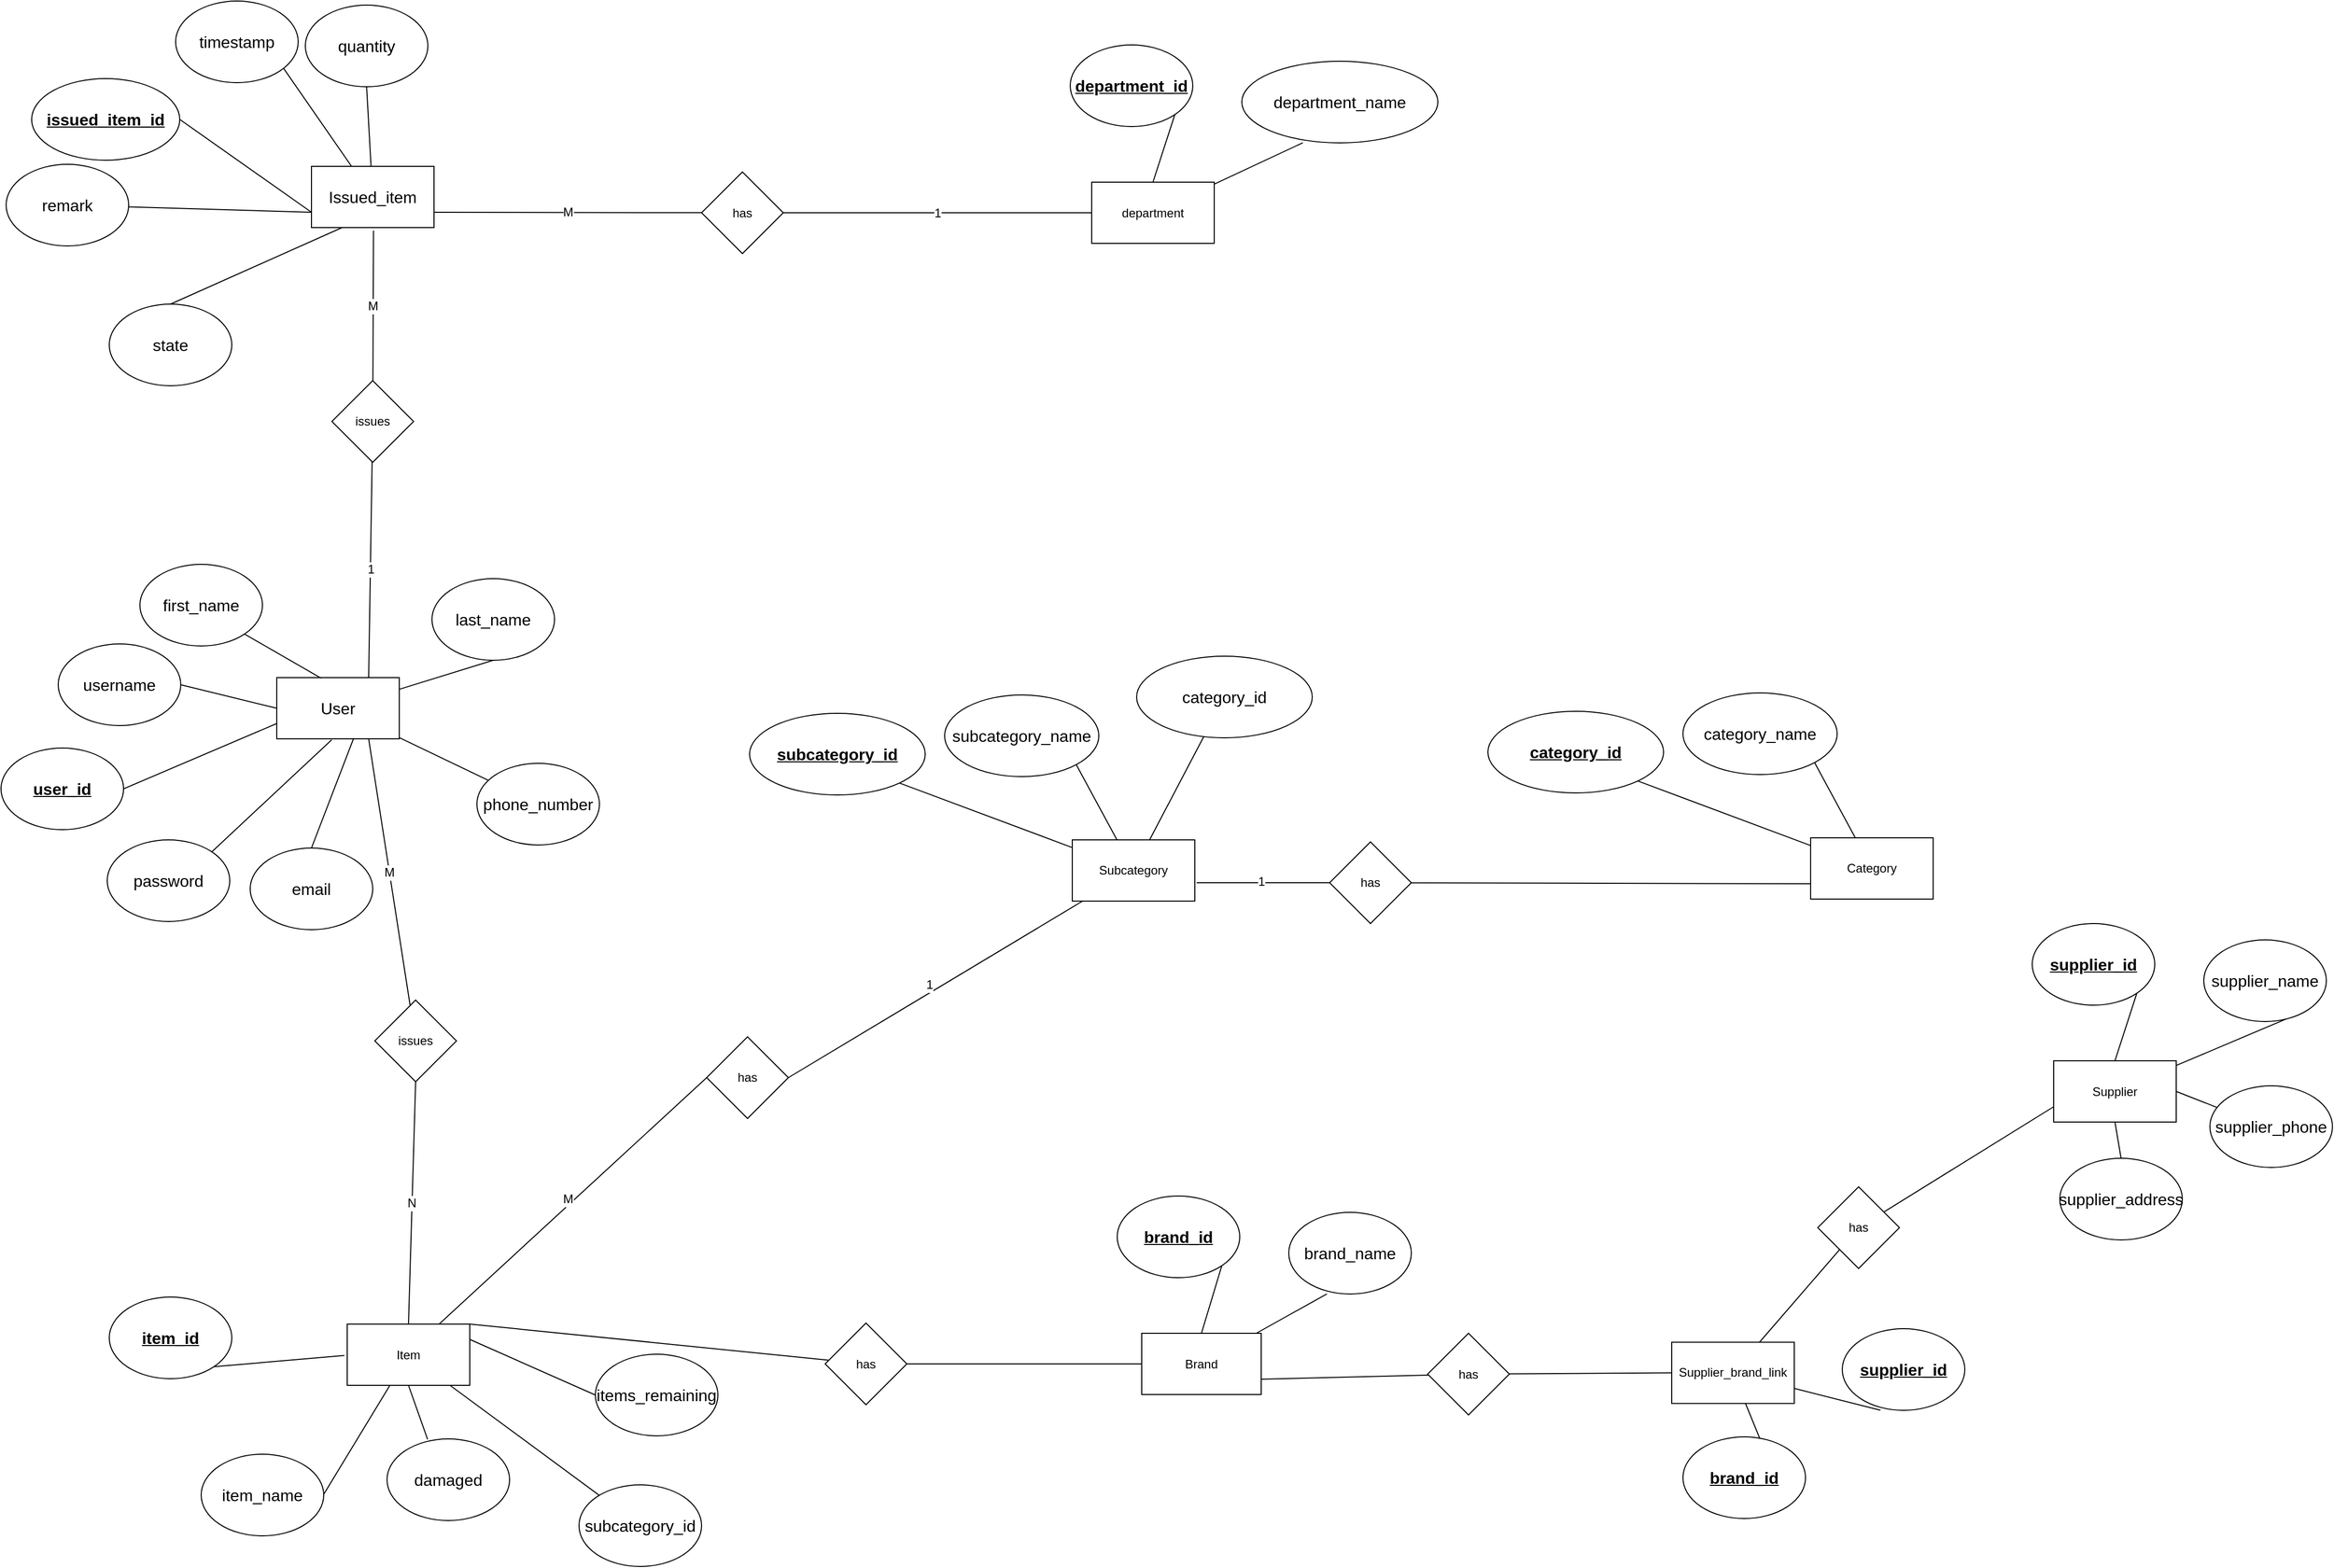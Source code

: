 <mxfile version="21.7.4" type="device">
  <diagram name="Page-1" id="1UvbDsuRzjQ0RWcPIdua">
    <mxGraphModel dx="4385" dy="2916" grid="0" gridSize="10" guides="1" tooltips="1" connect="1" arrows="1" fold="1" page="0" pageScale="1" pageWidth="1169" pageHeight="827" math="0" shadow="0">
      <root>
        <mxCell id="0" />
        <mxCell id="1" parent="0" />
        <mxCell id="domzT1zZ1_tL1zmpYCiZ-99" value="M" style="edgeStyle=none;shape=connector;curved=1;rounded=0;orthogonalLoop=1;jettySize=auto;html=1;exitX=0.75;exitY=1;exitDx=0;exitDy=0;labelBackgroundColor=default;strokeColor=default;fontFamily=Helvetica;fontSize=12;fontColor=default;endArrow=none;endFill=0;startSize=8;endSize=8;" edge="1" parent="1" source="2c8IHYr0CZLpdcVPcbY--1" target="domzT1zZ1_tL1zmpYCiZ-98">
          <mxGeometry relative="1" as="geometry" />
        </mxCell>
        <mxCell id="2c8IHYr0CZLpdcVPcbY--1" value="User" style="rounded=0;whiteSpace=wrap;html=1;fontSize=16;" parent="1" vertex="1">
          <mxGeometry x="-710" y="-301" width="120" height="60" as="geometry" />
        </mxCell>
        <mxCell id="2c8IHYr0CZLpdcVPcbY--11" style="edgeStyle=none;curved=1;rounded=0;orthogonalLoop=1;jettySize=auto;html=1;exitX=1;exitY=0.5;exitDx=0;exitDy=0;entryX=0;entryY=0.75;entryDx=0;entryDy=0;fontSize=12;startSize=8;endSize=8;endArrow=none;endFill=0;" parent="1" source="2c8IHYr0CZLpdcVPcbY--2" target="2c8IHYr0CZLpdcVPcbY--1" edge="1">
          <mxGeometry relative="1" as="geometry" />
        </mxCell>
        <mxCell id="2c8IHYr0CZLpdcVPcbY--2" value="&lt;u&gt;&lt;b&gt;user_id&lt;/b&gt;&lt;/u&gt;" style="ellipse;whiteSpace=wrap;html=1;fontSize=16;" parent="1" vertex="1">
          <mxGeometry x="-980" y="-232" width="120" height="80" as="geometry" />
        </mxCell>
        <mxCell id="2c8IHYr0CZLpdcVPcbY--10" style="edgeStyle=none;curved=1;rounded=0;orthogonalLoop=1;jettySize=auto;html=1;exitX=1;exitY=0.5;exitDx=0;exitDy=0;entryX=0;entryY=0.5;entryDx=0;entryDy=0;fontSize=12;startSize=8;endSize=8;endArrow=none;endFill=0;" parent="1" source="2c8IHYr0CZLpdcVPcbY--3" target="2c8IHYr0CZLpdcVPcbY--1" edge="1">
          <mxGeometry relative="1" as="geometry" />
        </mxCell>
        <mxCell id="2c8IHYr0CZLpdcVPcbY--3" value="username" style="ellipse;whiteSpace=wrap;html=1;fontSize=16;" parent="1" vertex="1">
          <mxGeometry x="-924" y="-334" width="120" height="80" as="geometry" />
        </mxCell>
        <mxCell id="2c8IHYr0CZLpdcVPcbY--15" style="edgeStyle=none;shape=connector;curved=1;rounded=0;orthogonalLoop=1;jettySize=auto;html=1;exitX=1;exitY=1;exitDx=0;exitDy=0;entryX=0.362;entryY=0.01;entryDx=0;entryDy=0;entryPerimeter=0;labelBackgroundColor=default;strokeColor=default;fontFamily=Helvetica;fontSize=12;fontColor=default;endArrow=none;endFill=0;startSize=8;endSize=8;" parent="1" source="2c8IHYr0CZLpdcVPcbY--4" target="2c8IHYr0CZLpdcVPcbY--1" edge="1">
          <mxGeometry relative="1" as="geometry" />
        </mxCell>
        <mxCell id="2c8IHYr0CZLpdcVPcbY--4" value="first_name" style="ellipse;whiteSpace=wrap;html=1;fontSize=16;" parent="1" vertex="1">
          <mxGeometry x="-844" y="-412" width="120" height="80" as="geometry" />
        </mxCell>
        <mxCell id="2c8IHYr0CZLpdcVPcbY--16" style="edgeStyle=none;shape=connector;curved=1;rounded=0;orthogonalLoop=1;jettySize=auto;html=1;exitX=0.5;exitY=1;exitDx=0;exitDy=0;labelBackgroundColor=default;strokeColor=default;fontFamily=Helvetica;fontSize=12;fontColor=default;endArrow=none;endFill=0;startSize=8;endSize=8;" parent="1" source="2c8IHYr0CZLpdcVPcbY--5" target="2c8IHYr0CZLpdcVPcbY--1" edge="1">
          <mxGeometry relative="1" as="geometry" />
        </mxCell>
        <mxCell id="2c8IHYr0CZLpdcVPcbY--5" value="last_name" style="ellipse;whiteSpace=wrap;html=1;fontSize=16;" parent="1" vertex="1">
          <mxGeometry x="-558" y="-398" width="120" height="80" as="geometry" />
        </mxCell>
        <mxCell id="2c8IHYr0CZLpdcVPcbY--12" style="edgeStyle=none;shape=connector;curved=1;rounded=0;orthogonalLoop=1;jettySize=auto;html=1;exitX=1;exitY=0;exitDx=0;exitDy=0;entryX=0.448;entryY=1.016;entryDx=0;entryDy=0;entryPerimeter=0;labelBackgroundColor=default;strokeColor=default;fontFamily=Helvetica;fontSize=12;fontColor=default;endArrow=none;endFill=0;startSize=8;endSize=8;" parent="1" source="2c8IHYr0CZLpdcVPcbY--6" target="2c8IHYr0CZLpdcVPcbY--1" edge="1">
          <mxGeometry relative="1" as="geometry" />
        </mxCell>
        <mxCell id="2c8IHYr0CZLpdcVPcbY--6" value="password" style="ellipse;whiteSpace=wrap;html=1;fontSize=16;" parent="1" vertex="1">
          <mxGeometry x="-876" y="-142" width="120" height="80" as="geometry" />
        </mxCell>
        <mxCell id="2c8IHYr0CZLpdcVPcbY--13" style="edgeStyle=none;shape=connector;curved=1;rounded=0;orthogonalLoop=1;jettySize=auto;html=1;exitX=0.5;exitY=0;exitDx=0;exitDy=0;entryX=0.628;entryY=0.988;entryDx=0;entryDy=0;entryPerimeter=0;labelBackgroundColor=default;strokeColor=default;fontFamily=Helvetica;fontSize=12;fontColor=default;endArrow=none;endFill=0;startSize=8;endSize=8;" parent="1" source="2c8IHYr0CZLpdcVPcbY--7" target="2c8IHYr0CZLpdcVPcbY--1" edge="1">
          <mxGeometry relative="1" as="geometry" />
        </mxCell>
        <mxCell id="2c8IHYr0CZLpdcVPcbY--7" value="email" style="ellipse;whiteSpace=wrap;html=1;fontSize=16;" parent="1" vertex="1">
          <mxGeometry x="-736" y="-134" width="120" height="80" as="geometry" />
        </mxCell>
        <mxCell id="2c8IHYr0CZLpdcVPcbY--14" style="edgeStyle=none;shape=connector;curved=1;rounded=0;orthogonalLoop=1;jettySize=auto;html=1;labelBackgroundColor=default;strokeColor=default;fontFamily=Helvetica;fontSize=12;fontColor=default;endArrow=none;endFill=0;startSize=8;endSize=8;" parent="1" source="2c8IHYr0CZLpdcVPcbY--8" target="2c8IHYr0CZLpdcVPcbY--1" edge="1">
          <mxGeometry relative="1" as="geometry" />
        </mxCell>
        <mxCell id="2c8IHYr0CZLpdcVPcbY--8" value="phone_number" style="ellipse;whiteSpace=wrap;html=1;fontSize=16;" parent="1" vertex="1">
          <mxGeometry x="-514" y="-217" width="120" height="80" as="geometry" />
        </mxCell>
        <mxCell id="domzT1zZ1_tL1zmpYCiZ-20" style="edgeStyle=none;curved=1;rounded=0;orthogonalLoop=1;jettySize=auto;html=1;exitX=0;exitY=0.75;exitDx=0;exitDy=0;fontSize=12;startSize=8;endSize=8;endArrow=none;endFill=0;" edge="1" parent="1" source="domzT1zZ1_tL1zmpYCiZ-1" target="domzT1zZ1_tL1zmpYCiZ-17">
          <mxGeometry relative="1" as="geometry" />
        </mxCell>
        <mxCell id="domzT1zZ1_tL1zmpYCiZ-1" value="Issued_item" style="rounded=0;whiteSpace=wrap;html=1;fontSize=16;" vertex="1" parent="1">
          <mxGeometry x="-676" y="-802" width="120" height="60" as="geometry" />
        </mxCell>
        <mxCell id="domzT1zZ1_tL1zmpYCiZ-2" style="edgeStyle=none;curved=1;rounded=0;orthogonalLoop=1;jettySize=auto;html=1;exitX=1;exitY=0.5;exitDx=0;exitDy=0;entryX=0;entryY=0.75;entryDx=0;entryDy=0;fontSize=12;startSize=8;endSize=8;endArrow=none;endFill=0;" edge="1" parent="1" source="domzT1zZ1_tL1zmpYCiZ-3" target="domzT1zZ1_tL1zmpYCiZ-1">
          <mxGeometry relative="1" as="geometry" />
        </mxCell>
        <mxCell id="domzT1zZ1_tL1zmpYCiZ-3" value="issued_item_id" style="ellipse;whiteSpace=wrap;html=1;fontSize=16;fontStyle=5" vertex="1" parent="1">
          <mxGeometry x="-950" y="-888" width="145" height="80" as="geometry" />
        </mxCell>
        <mxCell id="domzT1zZ1_tL1zmpYCiZ-8" style="edgeStyle=none;shape=connector;curved=1;rounded=0;orthogonalLoop=1;jettySize=auto;html=1;exitX=0.5;exitY=1;exitDx=0;exitDy=0;labelBackgroundColor=default;strokeColor=default;fontFamily=Helvetica;fontSize=12;fontColor=default;endArrow=none;endFill=0;startSize=8;endSize=8;" edge="1" parent="1" source="domzT1zZ1_tL1zmpYCiZ-9" target="domzT1zZ1_tL1zmpYCiZ-1">
          <mxGeometry relative="1" as="geometry" />
        </mxCell>
        <mxCell id="domzT1zZ1_tL1zmpYCiZ-9" value="quantity" style="ellipse;whiteSpace=wrap;html=1;fontSize=16;" vertex="1" parent="1">
          <mxGeometry x="-682" y="-960" width="120" height="80" as="geometry" />
        </mxCell>
        <mxCell id="domzT1zZ1_tL1zmpYCiZ-23" style="edgeStyle=none;shape=connector;curved=1;rounded=0;orthogonalLoop=1;jettySize=auto;html=1;exitX=0.5;exitY=0;exitDx=0;exitDy=0;labelBackgroundColor=default;strokeColor=default;fontFamily=Helvetica;fontSize=12;fontColor=default;endArrow=none;endFill=0;startSize=8;endSize=8;" edge="1" parent="1" source="domzT1zZ1_tL1zmpYCiZ-16" target="domzT1zZ1_tL1zmpYCiZ-1">
          <mxGeometry relative="1" as="geometry">
            <mxPoint x="-472.526" y="-717.5" as="targetPoint" />
          </mxGeometry>
        </mxCell>
        <mxCell id="domzT1zZ1_tL1zmpYCiZ-16" value="timestamp" style="ellipse;whiteSpace=wrap;html=1;fontSize=16;" vertex="1" parent="1">
          <mxGeometry x="-809" y="-964" width="120" height="80" as="geometry" />
        </mxCell>
        <mxCell id="domzT1zZ1_tL1zmpYCiZ-17" value="remark" style="ellipse;whiteSpace=wrap;html=1;fontSize=16;" vertex="1" parent="1">
          <mxGeometry x="-975" y="-804" width="120" height="80" as="geometry" />
        </mxCell>
        <mxCell id="domzT1zZ1_tL1zmpYCiZ-22" style="edgeStyle=none;shape=connector;curved=1;rounded=0;orthogonalLoop=1;jettySize=auto;html=1;exitX=0.5;exitY=0;exitDx=0;exitDy=0;labelBackgroundColor=default;strokeColor=default;fontFamily=Helvetica;fontSize=12;fontColor=default;endArrow=none;endFill=0;startSize=8;endSize=8;entryX=0.25;entryY=1;entryDx=0;entryDy=0;" edge="1" parent="1" source="domzT1zZ1_tL1zmpYCiZ-19" target="domzT1zZ1_tL1zmpYCiZ-1">
          <mxGeometry relative="1" as="geometry">
            <mxPoint x="-511.211" y="-717.5" as="targetPoint" />
          </mxGeometry>
        </mxCell>
        <mxCell id="domzT1zZ1_tL1zmpYCiZ-19" value="state" style="ellipse;whiteSpace=wrap;html=1;fontSize=16;" vertex="1" parent="1">
          <mxGeometry x="-874" y="-667" width="120" height="80" as="geometry" />
        </mxCell>
        <mxCell id="domzT1zZ1_tL1zmpYCiZ-92" style="edgeStyle=none;shape=connector;curved=1;rounded=0;orthogonalLoop=1;jettySize=auto;html=1;exitX=0.5;exitY=1;exitDx=0;exitDy=0;entryX=0.331;entryY=0.006;entryDx=0;entryDy=0;entryPerimeter=0;labelBackgroundColor=default;strokeColor=default;fontFamily=Helvetica;fontSize=12;fontColor=default;endArrow=none;endFill=0;startSize=8;endSize=8;" edge="1" parent="1" source="domzT1zZ1_tL1zmpYCiZ-27" target="domzT1zZ1_tL1zmpYCiZ-91">
          <mxGeometry relative="1" as="geometry" />
        </mxCell>
        <mxCell id="domzT1zZ1_tL1zmpYCiZ-102" style="edgeStyle=none;shape=connector;curved=1;rounded=0;orthogonalLoop=1;jettySize=auto;html=1;exitX=0.75;exitY=0;exitDx=0;exitDy=0;entryX=0;entryY=0.5;entryDx=0;entryDy=0;labelBackgroundColor=default;strokeColor=default;fontFamily=Helvetica;fontSize=12;fontColor=default;endArrow=none;endFill=0;startSize=8;endSize=8;" edge="1" parent="1" source="domzT1zZ1_tL1zmpYCiZ-27" target="domzT1zZ1_tL1zmpYCiZ-101">
          <mxGeometry relative="1" as="geometry" />
        </mxCell>
        <mxCell id="domzT1zZ1_tL1zmpYCiZ-137" value="M" style="edgeLabel;html=1;align=center;verticalAlign=middle;resizable=0;points=[];fontSize=12;fontFamily=Helvetica;fontColor=default;" vertex="1" connectable="0" parent="domzT1zZ1_tL1zmpYCiZ-102">
          <mxGeometry x="-0.019" y="5" relative="1" as="geometry">
            <mxPoint as="offset" />
          </mxGeometry>
        </mxCell>
        <mxCell id="domzT1zZ1_tL1zmpYCiZ-27" value="Item" style="rounded=0;whiteSpace=wrap;html=1;fontFamily=Helvetica;fontSize=12;fontColor=default;" vertex="1" parent="1">
          <mxGeometry x="-641" y="332.5" width="120" height="60" as="geometry" />
        </mxCell>
        <mxCell id="domzT1zZ1_tL1zmpYCiZ-32" style="edgeStyle=none;shape=connector;curved=1;rounded=0;orthogonalLoop=1;jettySize=auto;html=1;exitX=1;exitY=1;exitDx=0;exitDy=0;labelBackgroundColor=default;strokeColor=default;fontFamily=Helvetica;fontSize=12;fontColor=default;endArrow=none;endFill=0;startSize=8;endSize=8;" edge="1" parent="1" source="domzT1zZ1_tL1zmpYCiZ-28">
          <mxGeometry relative="1" as="geometry">
            <mxPoint x="-643.772" y="363.221" as="targetPoint" />
          </mxGeometry>
        </mxCell>
        <mxCell id="domzT1zZ1_tL1zmpYCiZ-28" value="item_id" style="ellipse;whiteSpace=wrap;html=1;fontSize=16;fontStyle=5" vertex="1" parent="1">
          <mxGeometry x="-874" y="306" width="120" height="80" as="geometry" />
        </mxCell>
        <mxCell id="domzT1zZ1_tL1zmpYCiZ-33" style="edgeStyle=none;shape=connector;curved=1;rounded=0;orthogonalLoop=1;jettySize=auto;html=1;exitX=1;exitY=1;exitDx=0;exitDy=0;labelBackgroundColor=default;strokeColor=default;fontFamily=Helvetica;fontSize=12;fontColor=default;endArrow=none;endFill=0;startSize=8;endSize=8;" edge="1" parent="1" source="domzT1zZ1_tL1zmpYCiZ-29" target="domzT1zZ1_tL1zmpYCiZ-27">
          <mxGeometry relative="1" as="geometry" />
        </mxCell>
        <mxCell id="domzT1zZ1_tL1zmpYCiZ-29" value="item_name" style="ellipse;whiteSpace=wrap;html=1;fontSize=16;" vertex="1" parent="1">
          <mxGeometry x="-784" y="460" width="120" height="80" as="geometry" />
        </mxCell>
        <mxCell id="domzT1zZ1_tL1zmpYCiZ-34" value="" style="edgeStyle=none;shape=connector;curved=1;rounded=0;orthogonalLoop=1;jettySize=auto;html=1;labelBackgroundColor=default;strokeColor=default;fontFamily=Helvetica;fontSize=12;fontColor=default;endArrow=none;endFill=0;startSize=8;endSize=8;" edge="1" parent="1" source="domzT1zZ1_tL1zmpYCiZ-30" target="domzT1zZ1_tL1zmpYCiZ-27">
          <mxGeometry relative="1" as="geometry" />
        </mxCell>
        <mxCell id="domzT1zZ1_tL1zmpYCiZ-30" value="subcategory_id" style="ellipse;whiteSpace=wrap;html=1;fontSize=16;" vertex="1" parent="1">
          <mxGeometry x="-414" y="490" width="120" height="80" as="geometry" />
        </mxCell>
        <mxCell id="domzT1zZ1_tL1zmpYCiZ-35" style="edgeStyle=none;shape=connector;curved=1;rounded=0;orthogonalLoop=1;jettySize=auto;html=1;exitX=0;exitY=0.5;exitDx=0;exitDy=0;entryX=1;entryY=0.25;entryDx=0;entryDy=0;labelBackgroundColor=default;strokeColor=default;fontFamily=Helvetica;fontSize=12;fontColor=default;endArrow=none;endFill=0;startSize=8;endSize=8;" edge="1" parent="1" source="domzT1zZ1_tL1zmpYCiZ-31" target="domzT1zZ1_tL1zmpYCiZ-27">
          <mxGeometry relative="1" as="geometry" />
        </mxCell>
        <mxCell id="domzT1zZ1_tL1zmpYCiZ-31" value="items_remaining" style="ellipse;whiteSpace=wrap;html=1;fontSize=16;" vertex="1" parent="1">
          <mxGeometry x="-398" y="362" width="120" height="80" as="geometry" />
        </mxCell>
        <mxCell id="domzT1zZ1_tL1zmpYCiZ-108" style="edgeStyle=none;shape=connector;curved=1;rounded=0;orthogonalLoop=1;jettySize=auto;html=1;entryX=1;entryY=0.5;entryDx=0;entryDy=0;labelBackgroundColor=default;strokeColor=default;fontFamily=Helvetica;fontSize=12;fontColor=default;endArrow=none;endFill=0;startSize=8;endSize=8;" edge="1" parent="1" source="domzT1zZ1_tL1zmpYCiZ-36" target="domzT1zZ1_tL1zmpYCiZ-107">
          <mxGeometry relative="1" as="geometry" />
        </mxCell>
        <mxCell id="domzT1zZ1_tL1zmpYCiZ-36" value="Brand" style="rounded=0;whiteSpace=wrap;html=1;fontFamily=Helvetica;fontSize=12;fontColor=default;" vertex="1" parent="1">
          <mxGeometry x="137" y="341.5" width="117" height="60" as="geometry" />
        </mxCell>
        <mxCell id="domzT1zZ1_tL1zmpYCiZ-37" style="edgeStyle=none;shape=connector;curved=1;rounded=0;orthogonalLoop=1;jettySize=auto;html=1;exitX=1;exitY=1;exitDx=0;exitDy=0;labelBackgroundColor=default;strokeColor=default;fontFamily=Helvetica;fontSize=12;fontColor=default;endArrow=none;endFill=0;startSize=8;endSize=8;entryX=0.5;entryY=0;entryDx=0;entryDy=0;" edge="1" parent="1" source="domzT1zZ1_tL1zmpYCiZ-38" target="domzT1zZ1_tL1zmpYCiZ-36">
          <mxGeometry relative="1" as="geometry">
            <mxPoint x="131.228" y="372.221" as="targetPoint" />
          </mxGeometry>
        </mxCell>
        <mxCell id="domzT1zZ1_tL1zmpYCiZ-38" value="brand_id" style="ellipse;whiteSpace=wrap;html=1;fontSize=16;fontStyle=5" vertex="1" parent="1">
          <mxGeometry x="113" y="207" width="120" height="80" as="geometry" />
        </mxCell>
        <mxCell id="domzT1zZ1_tL1zmpYCiZ-39" style="edgeStyle=none;shape=connector;curved=1;rounded=0;orthogonalLoop=1;jettySize=auto;html=1;exitX=0.311;exitY=0.999;exitDx=0;exitDy=0;labelBackgroundColor=default;strokeColor=default;fontFamily=Helvetica;fontSize=12;fontColor=default;endArrow=none;endFill=0;startSize=8;endSize=8;exitPerimeter=0;" edge="1" parent="1" source="domzT1zZ1_tL1zmpYCiZ-40" target="domzT1zZ1_tL1zmpYCiZ-36">
          <mxGeometry relative="1" as="geometry" />
        </mxCell>
        <mxCell id="domzT1zZ1_tL1zmpYCiZ-40" value="brand_name" style="ellipse;whiteSpace=wrap;html=1;fontSize=16;" vertex="1" parent="1">
          <mxGeometry x="281" y="223" width="120" height="80" as="geometry" />
        </mxCell>
        <mxCell id="domzT1zZ1_tL1zmpYCiZ-57" style="edgeStyle=none;shape=connector;curved=1;rounded=0;orthogonalLoop=1;jettySize=auto;html=1;exitX=0.5;exitY=1;exitDx=0;exitDy=0;entryX=0.5;entryY=0;entryDx=0;entryDy=0;labelBackgroundColor=default;strokeColor=default;fontFamily=Helvetica;fontSize=12;fontColor=default;endArrow=none;endFill=0;startSize=8;endSize=8;" edge="1" parent="1" source="domzT1zZ1_tL1zmpYCiZ-45" target="domzT1zZ1_tL1zmpYCiZ-56">
          <mxGeometry relative="1" as="geometry" />
        </mxCell>
        <mxCell id="domzT1zZ1_tL1zmpYCiZ-58" style="edgeStyle=none;shape=connector;curved=1;rounded=0;orthogonalLoop=1;jettySize=auto;html=1;exitX=1;exitY=0.5;exitDx=0;exitDy=0;entryX=0.071;entryY=0.273;entryDx=0;entryDy=0;entryPerimeter=0;labelBackgroundColor=default;strokeColor=default;fontFamily=Helvetica;fontSize=12;fontColor=default;endArrow=none;endFill=0;startSize=8;endSize=8;" edge="1" parent="1" source="domzT1zZ1_tL1zmpYCiZ-45" target="domzT1zZ1_tL1zmpYCiZ-55">
          <mxGeometry relative="1" as="geometry" />
        </mxCell>
        <mxCell id="domzT1zZ1_tL1zmpYCiZ-45" value="Supplier" style="rounded=0;whiteSpace=wrap;html=1;fontFamily=Helvetica;fontSize=12;fontColor=default;" vertex="1" parent="1">
          <mxGeometry x="1030" y="74.5" width="120" height="60" as="geometry" />
        </mxCell>
        <mxCell id="domzT1zZ1_tL1zmpYCiZ-46" style="edgeStyle=none;shape=connector;curved=1;rounded=0;orthogonalLoop=1;jettySize=auto;html=1;exitX=1;exitY=1;exitDx=0;exitDy=0;labelBackgroundColor=default;strokeColor=default;fontFamily=Helvetica;fontSize=12;fontColor=default;endArrow=none;endFill=0;startSize=8;endSize=8;entryX=0.5;entryY=0;entryDx=0;entryDy=0;" edge="1" parent="1" source="domzT1zZ1_tL1zmpYCiZ-47" target="domzT1zZ1_tL1zmpYCiZ-45">
          <mxGeometry relative="1" as="geometry">
            <mxPoint x="1027.228" y="105.221" as="targetPoint" />
          </mxGeometry>
        </mxCell>
        <mxCell id="domzT1zZ1_tL1zmpYCiZ-47" value="supplier_id" style="ellipse;whiteSpace=wrap;html=1;fontSize=16;fontStyle=5" vertex="1" parent="1">
          <mxGeometry x="1009" y="-60" width="120" height="80" as="geometry" />
        </mxCell>
        <mxCell id="domzT1zZ1_tL1zmpYCiZ-48" style="edgeStyle=none;shape=connector;curved=1;rounded=0;orthogonalLoop=1;jettySize=auto;html=1;exitX=1;exitY=1;exitDx=0;exitDy=0;labelBackgroundColor=default;strokeColor=default;fontFamily=Helvetica;fontSize=12;fontColor=default;endArrow=none;endFill=0;startSize=8;endSize=8;" edge="1" parent="1" source="domzT1zZ1_tL1zmpYCiZ-49" target="domzT1zZ1_tL1zmpYCiZ-45">
          <mxGeometry relative="1" as="geometry" />
        </mxCell>
        <mxCell id="domzT1zZ1_tL1zmpYCiZ-49" value="supplier_name" style="ellipse;whiteSpace=wrap;html=1;fontSize=16;" vertex="1" parent="1">
          <mxGeometry x="1177" y="-44" width="120" height="80" as="geometry" />
        </mxCell>
        <mxCell id="domzT1zZ1_tL1zmpYCiZ-55" value="supplier_phone" style="ellipse;whiteSpace=wrap;html=1;fontSize=16;" vertex="1" parent="1">
          <mxGeometry x="1183" y="99" width="120" height="80" as="geometry" />
        </mxCell>
        <mxCell id="domzT1zZ1_tL1zmpYCiZ-56" value="supplier_address" style="ellipse;whiteSpace=wrap;html=1;fontSize=16;" vertex="1" parent="1">
          <mxGeometry x="1036" y="170" width="120" height="80" as="geometry" />
        </mxCell>
        <mxCell id="domzT1zZ1_tL1zmpYCiZ-60" value="Supplier_brand_link" style="rounded=0;whiteSpace=wrap;html=1;fontFamily=Helvetica;fontSize=12;fontColor=default;" vertex="1" parent="1">
          <mxGeometry x="656" y="350.25" width="120" height="60" as="geometry" />
        </mxCell>
        <mxCell id="domzT1zZ1_tL1zmpYCiZ-61" style="edgeStyle=none;shape=connector;curved=1;rounded=0;orthogonalLoop=1;jettySize=auto;html=1;exitX=1;exitY=1;exitDx=0;exitDy=0;labelBackgroundColor=default;strokeColor=default;fontFamily=Helvetica;fontSize=12;fontColor=default;endArrow=none;endFill=0;startSize=8;endSize=8;" edge="1" parent="1" source="domzT1zZ1_tL1zmpYCiZ-62" target="domzT1zZ1_tL1zmpYCiZ-60">
          <mxGeometry relative="1" as="geometry">
            <mxPoint x="646.228" y="380.971" as="targetPoint" />
          </mxGeometry>
        </mxCell>
        <mxCell id="domzT1zZ1_tL1zmpYCiZ-62" value="brand_id" style="ellipse;whiteSpace=wrap;html=1;fontSize=16;fontStyle=5" vertex="1" parent="1">
          <mxGeometry x="667" y="443" width="120" height="80" as="geometry" />
        </mxCell>
        <mxCell id="domzT1zZ1_tL1zmpYCiZ-63" style="edgeStyle=none;shape=connector;curved=1;rounded=0;orthogonalLoop=1;jettySize=auto;html=1;exitX=0.311;exitY=0.999;exitDx=0;exitDy=0;labelBackgroundColor=default;strokeColor=default;fontFamily=Helvetica;fontSize=12;fontColor=default;endArrow=none;endFill=0;startSize=8;endSize=8;exitPerimeter=0;" edge="1" parent="1" source="domzT1zZ1_tL1zmpYCiZ-64" target="domzT1zZ1_tL1zmpYCiZ-60">
          <mxGeometry relative="1" as="geometry" />
        </mxCell>
        <mxCell id="domzT1zZ1_tL1zmpYCiZ-64" value="&lt;u&gt;&lt;b&gt;supplier_id&lt;/b&gt;&lt;/u&gt;" style="ellipse;whiteSpace=wrap;html=1;fontSize=16;" vertex="1" parent="1">
          <mxGeometry x="823" y="337" width="120" height="80" as="geometry" />
        </mxCell>
        <mxCell id="domzT1zZ1_tL1zmpYCiZ-65" value="Subcategory" style="rounded=0;whiteSpace=wrap;html=1;fontFamily=Helvetica;fontSize=12;fontColor=default;" vertex="1" parent="1">
          <mxGeometry x="69" y="-142" width="120" height="60" as="geometry" />
        </mxCell>
        <mxCell id="domzT1zZ1_tL1zmpYCiZ-66" style="edgeStyle=none;shape=connector;curved=1;rounded=0;orthogonalLoop=1;jettySize=auto;html=1;exitX=1;exitY=1;exitDx=0;exitDy=0;labelBackgroundColor=default;strokeColor=default;fontFamily=Helvetica;fontSize=12;fontColor=default;endArrow=none;endFill=0;startSize=8;endSize=8;" edge="1" parent="1" source="domzT1zZ1_tL1zmpYCiZ-67" target="domzT1zZ1_tL1zmpYCiZ-65">
          <mxGeometry relative="1" as="geometry">
            <mxPoint x="66.228" y="-111.279" as="targetPoint" />
          </mxGeometry>
        </mxCell>
        <mxCell id="domzT1zZ1_tL1zmpYCiZ-67" value="subcategory_id" style="ellipse;whiteSpace=wrap;html=1;fontSize=16;fontStyle=5" vertex="1" parent="1">
          <mxGeometry x="-247" y="-266" width="172" height="80" as="geometry" />
        </mxCell>
        <mxCell id="domzT1zZ1_tL1zmpYCiZ-68" style="edgeStyle=none;shape=connector;curved=1;rounded=0;orthogonalLoop=1;jettySize=auto;html=1;exitX=1;exitY=1;exitDx=0;exitDy=0;labelBackgroundColor=default;strokeColor=default;fontFamily=Helvetica;fontSize=12;fontColor=default;endArrow=none;endFill=0;startSize=8;endSize=8;" edge="1" parent="1" source="domzT1zZ1_tL1zmpYCiZ-69" target="domzT1zZ1_tL1zmpYCiZ-65">
          <mxGeometry relative="1" as="geometry" />
        </mxCell>
        <mxCell id="domzT1zZ1_tL1zmpYCiZ-69" value="subcategory_name" style="ellipse;whiteSpace=wrap;html=1;fontSize=16;" vertex="1" parent="1">
          <mxGeometry x="-56" y="-284" width="151" height="80" as="geometry" />
        </mxCell>
        <mxCell id="domzT1zZ1_tL1zmpYCiZ-70" value="" style="edgeStyle=none;shape=connector;curved=1;rounded=0;orthogonalLoop=1;jettySize=auto;html=1;labelBackgroundColor=default;strokeColor=default;fontFamily=Helvetica;fontSize=12;fontColor=default;endArrow=none;endFill=0;startSize=8;endSize=8;" edge="1" parent="1" source="domzT1zZ1_tL1zmpYCiZ-71" target="domzT1zZ1_tL1zmpYCiZ-65">
          <mxGeometry relative="1" as="geometry" />
        </mxCell>
        <mxCell id="domzT1zZ1_tL1zmpYCiZ-71" value="category_id" style="ellipse;whiteSpace=wrap;html=1;fontSize=16;" vertex="1" parent="1">
          <mxGeometry x="132" y="-322" width="172" height="80" as="geometry" />
        </mxCell>
        <mxCell id="domzT1zZ1_tL1zmpYCiZ-81" value="Category" style="rounded=0;whiteSpace=wrap;html=1;fontFamily=Helvetica;fontSize=12;fontColor=default;" vertex="1" parent="1">
          <mxGeometry x="792" y="-144" width="120" height="60" as="geometry" />
        </mxCell>
        <mxCell id="domzT1zZ1_tL1zmpYCiZ-82" style="edgeStyle=none;shape=connector;curved=1;rounded=0;orthogonalLoop=1;jettySize=auto;html=1;exitX=1;exitY=1;exitDx=0;exitDy=0;labelBackgroundColor=default;strokeColor=default;fontFamily=Helvetica;fontSize=12;fontColor=default;endArrow=none;endFill=0;startSize=8;endSize=8;" edge="1" parent="1" source="domzT1zZ1_tL1zmpYCiZ-83" target="domzT1zZ1_tL1zmpYCiZ-81">
          <mxGeometry relative="1" as="geometry">
            <mxPoint x="789.228" y="-113.279" as="targetPoint" />
          </mxGeometry>
        </mxCell>
        <mxCell id="domzT1zZ1_tL1zmpYCiZ-83" value="category_id" style="ellipse;whiteSpace=wrap;html=1;fontSize=16;fontStyle=5" vertex="1" parent="1">
          <mxGeometry x="476" y="-268" width="172" height="80" as="geometry" />
        </mxCell>
        <mxCell id="domzT1zZ1_tL1zmpYCiZ-84" style="edgeStyle=none;shape=connector;curved=1;rounded=0;orthogonalLoop=1;jettySize=auto;html=1;exitX=1;exitY=1;exitDx=0;exitDy=0;labelBackgroundColor=default;strokeColor=default;fontFamily=Helvetica;fontSize=12;fontColor=default;endArrow=none;endFill=0;startSize=8;endSize=8;" edge="1" parent="1" source="domzT1zZ1_tL1zmpYCiZ-85" target="domzT1zZ1_tL1zmpYCiZ-81">
          <mxGeometry relative="1" as="geometry" />
        </mxCell>
        <mxCell id="domzT1zZ1_tL1zmpYCiZ-85" value="category_name" style="ellipse;whiteSpace=wrap;html=1;fontSize=16;" vertex="1" parent="1">
          <mxGeometry x="667" y="-286" width="151" height="80" as="geometry" />
        </mxCell>
        <mxCell id="domzT1zZ1_tL1zmpYCiZ-91" value="damaged" style="ellipse;whiteSpace=wrap;html=1;fontSize=16;" vertex="1" parent="1">
          <mxGeometry x="-602" y="445" width="120" height="80" as="geometry" />
        </mxCell>
        <mxCell id="domzT1zZ1_tL1zmpYCiZ-93" value="department" style="rounded=0;whiteSpace=wrap;html=1;fontFamily=Helvetica;fontSize=12;fontColor=default;" vertex="1" parent="1">
          <mxGeometry x="88" y="-786.5" width="120" height="60" as="geometry" />
        </mxCell>
        <mxCell id="domzT1zZ1_tL1zmpYCiZ-94" style="edgeStyle=none;shape=connector;curved=1;rounded=0;orthogonalLoop=1;jettySize=auto;html=1;exitX=1;exitY=1;exitDx=0;exitDy=0;labelBackgroundColor=default;strokeColor=default;fontFamily=Helvetica;fontSize=12;fontColor=default;endArrow=none;endFill=0;startSize=8;endSize=8;entryX=0.5;entryY=0;entryDx=0;entryDy=0;" edge="1" parent="1" source="domzT1zZ1_tL1zmpYCiZ-95" target="domzT1zZ1_tL1zmpYCiZ-93">
          <mxGeometry relative="1" as="geometry">
            <mxPoint x="85.228" y="-755.779" as="targetPoint" />
          </mxGeometry>
        </mxCell>
        <mxCell id="domzT1zZ1_tL1zmpYCiZ-95" value="department_id" style="ellipse;whiteSpace=wrap;html=1;fontSize=16;fontStyle=5" vertex="1" parent="1">
          <mxGeometry x="67" y="-921" width="120" height="80" as="geometry" />
        </mxCell>
        <mxCell id="domzT1zZ1_tL1zmpYCiZ-96" style="edgeStyle=none;shape=connector;curved=1;rounded=0;orthogonalLoop=1;jettySize=auto;html=1;exitX=0.311;exitY=0.999;exitDx=0;exitDy=0;labelBackgroundColor=default;strokeColor=default;fontFamily=Helvetica;fontSize=12;fontColor=default;endArrow=none;endFill=0;startSize=8;endSize=8;exitPerimeter=0;" edge="1" parent="1" source="domzT1zZ1_tL1zmpYCiZ-97" target="domzT1zZ1_tL1zmpYCiZ-93">
          <mxGeometry relative="1" as="geometry" />
        </mxCell>
        <mxCell id="domzT1zZ1_tL1zmpYCiZ-97" value="department_name" style="ellipse;whiteSpace=wrap;html=1;fontSize=16;" vertex="1" parent="1">
          <mxGeometry x="235" y="-905" width="192" height="80" as="geometry" />
        </mxCell>
        <mxCell id="domzT1zZ1_tL1zmpYCiZ-100" value="N" style="edgeStyle=none;shape=connector;curved=1;rounded=0;orthogonalLoop=1;jettySize=auto;html=1;exitX=0.5;exitY=1;exitDx=0;exitDy=0;entryX=0.5;entryY=0;entryDx=0;entryDy=0;labelBackgroundColor=default;strokeColor=default;fontFamily=Helvetica;fontSize=12;fontColor=default;endArrow=none;endFill=0;startSize=8;endSize=8;" edge="1" parent="1" source="domzT1zZ1_tL1zmpYCiZ-98" target="domzT1zZ1_tL1zmpYCiZ-27">
          <mxGeometry relative="1" as="geometry" />
        </mxCell>
        <mxCell id="domzT1zZ1_tL1zmpYCiZ-98" value="issues" style="rhombus;whiteSpace=wrap;html=1;fontFamily=Helvetica;fontSize=12;fontColor=default;" vertex="1" parent="1">
          <mxGeometry x="-614" y="15" width="80" height="80" as="geometry" />
        </mxCell>
        <mxCell id="domzT1zZ1_tL1zmpYCiZ-103" style="edgeStyle=none;shape=connector;curved=1;rounded=0;orthogonalLoop=1;jettySize=auto;html=1;exitX=1;exitY=0.5;exitDx=0;exitDy=0;labelBackgroundColor=default;strokeColor=default;fontFamily=Helvetica;fontSize=12;fontColor=default;endArrow=none;endFill=0;startSize=8;endSize=8;" edge="1" parent="1" source="domzT1zZ1_tL1zmpYCiZ-101" target="domzT1zZ1_tL1zmpYCiZ-65">
          <mxGeometry relative="1" as="geometry" />
        </mxCell>
        <mxCell id="domzT1zZ1_tL1zmpYCiZ-133" value="1" style="edgeLabel;html=1;align=center;verticalAlign=middle;resizable=0;points=[];fontSize=12;fontFamily=Helvetica;fontColor=default;" vertex="1" connectable="0" parent="domzT1zZ1_tL1zmpYCiZ-103">
          <mxGeometry x="-0.018" y="7" relative="1" as="geometry">
            <mxPoint as="offset" />
          </mxGeometry>
        </mxCell>
        <mxCell id="domzT1zZ1_tL1zmpYCiZ-101" value="has" style="rhombus;whiteSpace=wrap;html=1;fontFamily=Helvetica;fontSize=12;fontColor=default;" vertex="1" parent="1">
          <mxGeometry x="-289" y="51" width="80" height="80" as="geometry" />
        </mxCell>
        <mxCell id="domzT1zZ1_tL1zmpYCiZ-128" style="edgeStyle=none;shape=connector;curved=1;rounded=0;orthogonalLoop=1;jettySize=auto;html=1;entryX=0;entryY=0.75;entryDx=0;entryDy=0;labelBackgroundColor=default;strokeColor=default;fontFamily=Helvetica;fontSize=12;fontColor=default;endArrow=none;endFill=0;startSize=8;endSize=8;" edge="1" parent="1" source="domzT1zZ1_tL1zmpYCiZ-104" target="domzT1zZ1_tL1zmpYCiZ-81">
          <mxGeometry relative="1" as="geometry" />
        </mxCell>
        <mxCell id="domzT1zZ1_tL1zmpYCiZ-129" style="edgeStyle=none;shape=connector;curved=1;rounded=0;orthogonalLoop=1;jettySize=auto;html=1;labelBackgroundColor=default;strokeColor=default;fontFamily=Helvetica;fontSize=12;fontColor=default;endArrow=none;endFill=0;startSize=8;endSize=8;" edge="1" parent="1" source="domzT1zZ1_tL1zmpYCiZ-104">
          <mxGeometry relative="1" as="geometry">
            <mxPoint x="190.771" y="-100" as="targetPoint" />
          </mxGeometry>
        </mxCell>
        <mxCell id="domzT1zZ1_tL1zmpYCiZ-138" value="1" style="edgeLabel;html=1;align=center;verticalAlign=middle;resizable=0;points=[];fontSize=12;fontFamily=Helvetica;fontColor=default;" vertex="1" connectable="0" parent="domzT1zZ1_tL1zmpYCiZ-129">
          <mxGeometry x="0.029" y="-1" relative="1" as="geometry">
            <mxPoint as="offset" />
          </mxGeometry>
        </mxCell>
        <mxCell id="domzT1zZ1_tL1zmpYCiZ-104" value="has" style="rhombus;whiteSpace=wrap;html=1;fontFamily=Helvetica;fontSize=12;fontColor=default;" vertex="1" parent="1">
          <mxGeometry x="321" y="-140" width="80" height="80" as="geometry" />
        </mxCell>
        <mxCell id="domzT1zZ1_tL1zmpYCiZ-109" style="edgeStyle=none;shape=connector;curved=1;rounded=0;orthogonalLoop=1;jettySize=auto;html=1;entryX=1;entryY=0;entryDx=0;entryDy=0;labelBackgroundColor=default;strokeColor=default;fontFamily=Helvetica;fontSize=12;fontColor=default;endArrow=none;endFill=0;startSize=8;endSize=8;" edge="1" parent="1" source="domzT1zZ1_tL1zmpYCiZ-107" target="domzT1zZ1_tL1zmpYCiZ-27">
          <mxGeometry relative="1" as="geometry" />
        </mxCell>
        <mxCell id="domzT1zZ1_tL1zmpYCiZ-107" value="has" style="rhombus;whiteSpace=wrap;html=1;fontFamily=Helvetica;fontSize=12;fontColor=default;" vertex="1" parent="1">
          <mxGeometry x="-173" y="331.5" width="80" height="80" as="geometry" />
        </mxCell>
        <mxCell id="domzT1zZ1_tL1zmpYCiZ-131" style="edgeStyle=none;shape=connector;curved=1;rounded=0;orthogonalLoop=1;jettySize=auto;html=1;entryX=0;entryY=0.75;entryDx=0;entryDy=0;labelBackgroundColor=default;strokeColor=default;fontFamily=Helvetica;fontSize=12;fontColor=default;endArrow=none;endFill=0;startSize=8;endSize=8;" edge="1" parent="1" source="domzT1zZ1_tL1zmpYCiZ-112" target="domzT1zZ1_tL1zmpYCiZ-45">
          <mxGeometry relative="1" as="geometry" />
        </mxCell>
        <mxCell id="domzT1zZ1_tL1zmpYCiZ-132" style="edgeStyle=none;shape=connector;curved=1;rounded=0;orthogonalLoop=1;jettySize=auto;html=1;labelBackgroundColor=default;strokeColor=default;fontFamily=Helvetica;fontSize=12;fontColor=default;endArrow=none;endFill=0;startSize=8;endSize=8;" edge="1" parent="1" source="domzT1zZ1_tL1zmpYCiZ-112" target="domzT1zZ1_tL1zmpYCiZ-60">
          <mxGeometry relative="1" as="geometry" />
        </mxCell>
        <mxCell id="domzT1zZ1_tL1zmpYCiZ-112" value="has" style="rhombus;whiteSpace=wrap;html=1;fontFamily=Helvetica;fontSize=12;fontColor=default;" vertex="1" parent="1">
          <mxGeometry x="799" y="198" width="80" height="80" as="geometry" />
        </mxCell>
        <mxCell id="domzT1zZ1_tL1zmpYCiZ-114" style="edgeStyle=none;shape=connector;curved=1;rounded=0;orthogonalLoop=1;jettySize=auto;html=1;entryX=1;entryY=0.25;entryDx=0;entryDy=0;labelBackgroundColor=default;strokeColor=default;fontFamily=Helvetica;fontSize=12;fontColor=default;endArrow=none;endFill=0;startSize=8;endSize=8;" edge="1" parent="1" source="domzT1zZ1_tL1zmpYCiZ-36" target="domzT1zZ1_tL1zmpYCiZ-36">
          <mxGeometry relative="1" as="geometry" />
        </mxCell>
        <mxCell id="domzT1zZ1_tL1zmpYCiZ-120" style="edgeStyle=none;shape=connector;curved=1;rounded=0;orthogonalLoop=1;jettySize=auto;html=1;entryX=1;entryY=0.75;entryDx=0;entryDy=0;labelBackgroundColor=default;strokeColor=default;fontFamily=Helvetica;fontSize=12;fontColor=default;endArrow=none;endFill=0;startSize=8;endSize=8;" edge="1" parent="1" source="domzT1zZ1_tL1zmpYCiZ-118" target="domzT1zZ1_tL1zmpYCiZ-36">
          <mxGeometry relative="1" as="geometry" />
        </mxCell>
        <mxCell id="domzT1zZ1_tL1zmpYCiZ-121" style="edgeStyle=none;shape=connector;curved=1;rounded=0;orthogonalLoop=1;jettySize=auto;html=1;entryX=0;entryY=0.5;entryDx=0;entryDy=0;labelBackgroundColor=default;strokeColor=default;fontFamily=Helvetica;fontSize=12;fontColor=default;endArrow=none;endFill=0;startSize=8;endSize=8;" edge="1" parent="1" source="domzT1zZ1_tL1zmpYCiZ-118" target="domzT1zZ1_tL1zmpYCiZ-60">
          <mxGeometry relative="1" as="geometry" />
        </mxCell>
        <mxCell id="domzT1zZ1_tL1zmpYCiZ-118" value="has" style="rhombus;whiteSpace=wrap;html=1;fontFamily=Helvetica;fontSize=12;fontColor=default;" vertex="1" parent="1">
          <mxGeometry x="417" y="341.5" width="80" height="80" as="geometry" />
        </mxCell>
        <mxCell id="domzT1zZ1_tL1zmpYCiZ-123" value="1" style="edgeStyle=none;shape=connector;curved=1;rounded=0;orthogonalLoop=1;jettySize=auto;html=1;entryX=0;entryY=0.5;entryDx=0;entryDy=0;labelBackgroundColor=default;strokeColor=default;fontFamily=Helvetica;fontSize=12;fontColor=default;endArrow=none;endFill=0;startSize=8;endSize=8;" edge="1" parent="1" source="domzT1zZ1_tL1zmpYCiZ-122" target="domzT1zZ1_tL1zmpYCiZ-93">
          <mxGeometry relative="1" as="geometry" />
        </mxCell>
        <mxCell id="domzT1zZ1_tL1zmpYCiZ-124" value="M" style="edgeStyle=none;shape=connector;curved=1;rounded=0;orthogonalLoop=1;jettySize=auto;html=1;entryX=1;entryY=0.75;entryDx=0;entryDy=0;labelBackgroundColor=default;strokeColor=default;fontFamily=Helvetica;fontSize=12;fontColor=default;endArrow=none;endFill=0;startSize=8;endSize=8;" edge="1" parent="1" source="domzT1zZ1_tL1zmpYCiZ-122" target="domzT1zZ1_tL1zmpYCiZ-1">
          <mxGeometry relative="1" as="geometry" />
        </mxCell>
        <mxCell id="domzT1zZ1_tL1zmpYCiZ-122" value="has" style="rhombus;whiteSpace=wrap;html=1;fontFamily=Helvetica;fontSize=12;fontColor=default;" vertex="1" parent="1">
          <mxGeometry x="-294" y="-796.5" width="80" height="80" as="geometry" />
        </mxCell>
        <mxCell id="domzT1zZ1_tL1zmpYCiZ-126" value="M" style="edgeStyle=none;shape=connector;curved=1;rounded=0;orthogonalLoop=1;jettySize=auto;html=1;labelBackgroundColor=default;strokeColor=default;fontFamily=Helvetica;fontSize=12;fontColor=default;endArrow=none;endFill=0;startSize=8;endSize=8;" edge="1" parent="1" source="domzT1zZ1_tL1zmpYCiZ-125">
          <mxGeometry relative="1" as="geometry">
            <mxPoint x="-615.266" y="-739.052" as="targetPoint" />
          </mxGeometry>
        </mxCell>
        <mxCell id="domzT1zZ1_tL1zmpYCiZ-127" value="1" style="edgeStyle=none;shape=connector;curved=1;rounded=0;orthogonalLoop=1;jettySize=auto;html=1;entryX=0.75;entryY=0;entryDx=0;entryDy=0;labelBackgroundColor=default;strokeColor=default;fontFamily=Helvetica;fontSize=12;fontColor=default;endArrow=none;endFill=0;startSize=8;endSize=8;" edge="1" parent="1" source="domzT1zZ1_tL1zmpYCiZ-125" target="2c8IHYr0CZLpdcVPcbY--1">
          <mxGeometry relative="1" as="geometry" />
        </mxCell>
        <mxCell id="domzT1zZ1_tL1zmpYCiZ-125" value="issues" style="rhombus;whiteSpace=wrap;html=1;fontFamily=Helvetica;fontSize=12;fontColor=default;" vertex="1" parent="1">
          <mxGeometry x="-656" y="-592" width="80" height="80" as="geometry" />
        </mxCell>
      </root>
    </mxGraphModel>
  </diagram>
</mxfile>
